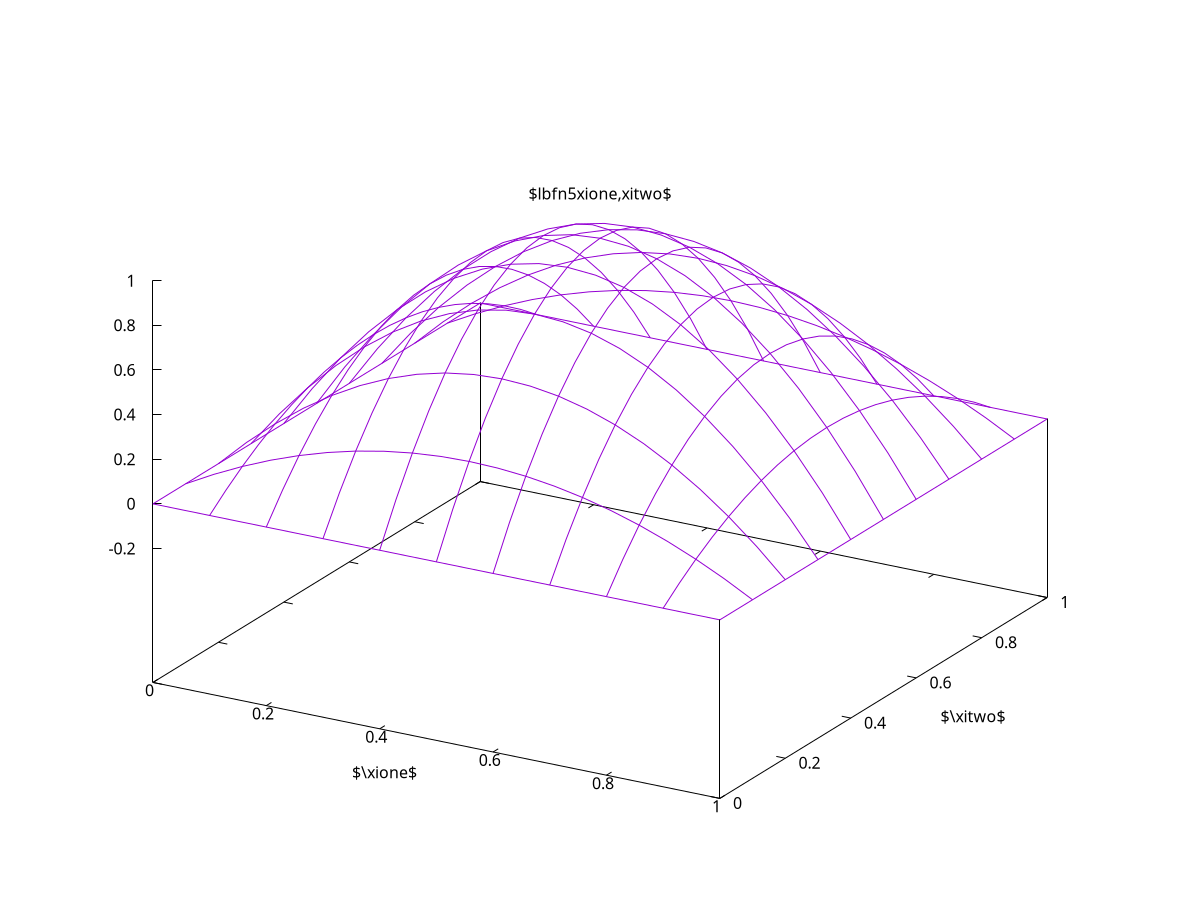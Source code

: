 #set title "Biquadratic Lagrange basis functions"
set nokey
set samples 21
set isosample 11
set xlabel "$\\xione$"
set ylabel "$\\xitwo$"
set label 5 "$\\lbfn{5}{\\xione,\\xitwo}$" at 0.50, 0.50, 1.20 centre
#set xtics  0.00,0.25,1
#set ytics -0.25,0.25,1
psi5(x,y)=4.0*x*(1.0-x)*4.0*y*(1.0-y)
set xrange [0:1]
set yrange [0:1]
set zrange [-0.2:1]
splot psi5(x,y)

 
